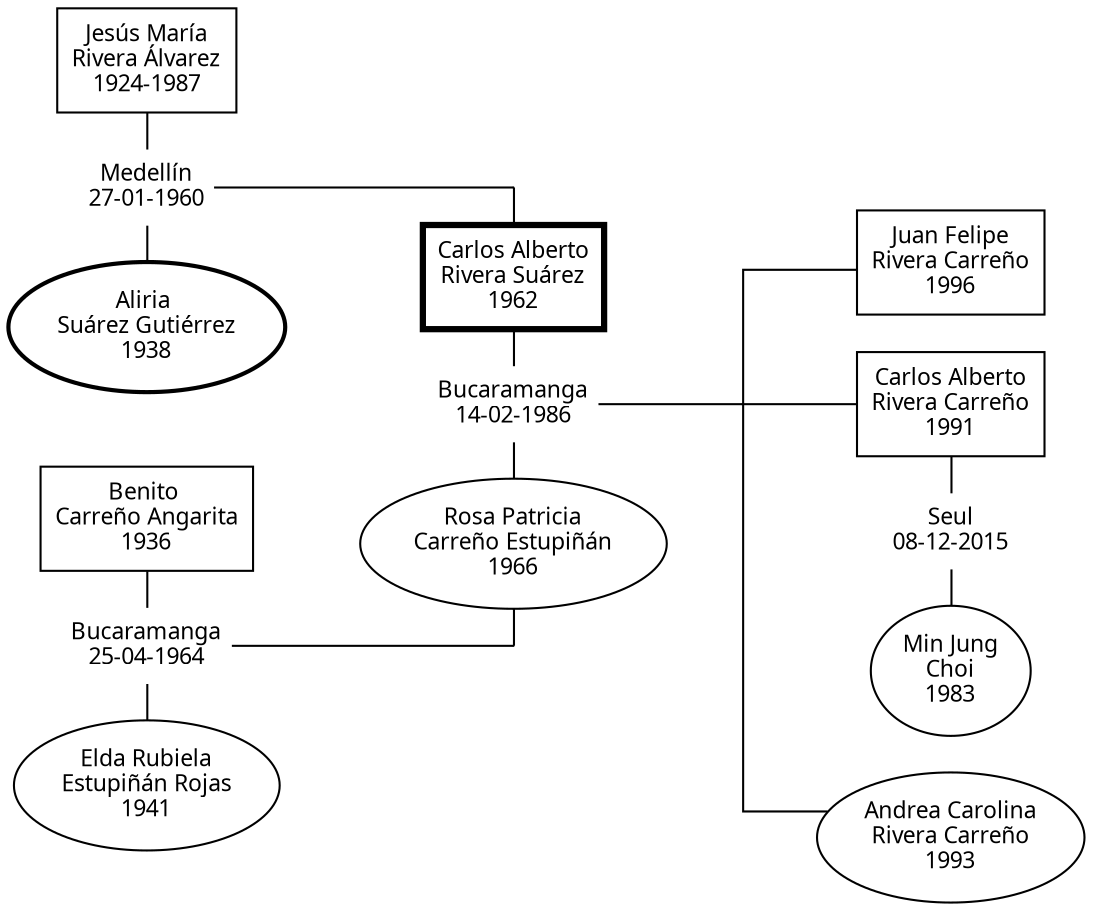 digraph RiveraCarreno {
    compound=true;
    rankdir=LR
    // splines=line;
    splines=ortho;
    // node [fontname="Gill Sans MT Pro Book", penwidth=1.0];
    edge [dir=none];
    node [fontsize=11,fontname="Helvetic Neue LT Std", penwidth=1.0];

    subgraph Gparents {rank=same;
        // men
        node [shape=box, margin=0.1];
        Jmra [label="Jesús María\nRivera Álvarez\n1924-1987"];
        Bca [label="Benito \nCarreño Angarita\n1936"];
        // women
        node [shape=oval, margin=0.05];
        Erer [label="Elda Rubiela\nEstupiñán Rojas\n1941"];
        Asg [penwidth=2.0, label="Aliria \nSuárez Gutiérrez\n1938"];
        // marriage boxes
        node [shape=plaintext];
        JmraAsg [label="Medellín\n27-01-1960"];
        BcaErer [label="Bucaramanga\n25-04-1964"];
        // edges
        Jmra -> JmraAsg -> Asg;
        Bca -> BcaErer -> Erer;
    }

    subgraph parents {rank=same;
        // men
        node [shape=box, margin=0.1];
        Cars [penwidth=3.0, label="Carlos Alberto\nRivera Suárez\n1962"];
        node [shape=oval, margin=0.05];
        Rpce [label="Rosa Patricia\nCarreño Estupiñán\n1966"];
        // marriage boxes
        node [shape=plaintext];
        CarsRpce [label="Bucaramanga\n14-02-1986"];
        node [shape=point,width=0];
        CarsChild;
        RpceChild;
        // edges
        CarsChild -> Cars -> CarsRpce -> Rpce -> RpceChild
    }

    JmraAsg -> CarsChild;
    BcaErer -> RpceChild;

    // dummy points
    subgraph Dchildren {rank=same;
        node [shape=point,width=0];
        CarsRpceChildren;
    }
        
        CarsRpce -> CarsRpceChildren;

    subgraph children {rank=max;
        // men
        node [shape=box, margin=0.1];
        Jfrc [label="Juan Felipe\nRivera Carreño\n1996"];
        Carc [label="Carlos Alberto\nRivera Carreño\n1991"];
        // women
        node [shape=oval, margin=0.05];
        Acrc [label="Andrea Carolina\nRivera Carreño\n1993"];
        Mjc [label="Min Jung\nChoi\n1983"];
        node [shape=plaintext];
        CarcMjc [label="Seul\n08-12-2015"];
        // edges
        Carc -> CarcMjc -> Mjc;
    }

    CarsRpceChildren -> Carc;
    CarsRpceChildren -> Acrc;
    CarsRpceChildren -> Jfrc;

}
